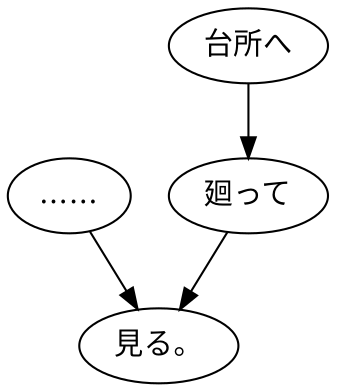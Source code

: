 digraph graph569 {
	node0 [label="……"];
	node1 [label="台所へ"];
	node2 [label="廻って"];
	node3 [label="見る。"];
	node0 -> node3;
	node1 -> node2;
	node2 -> node3;
}
